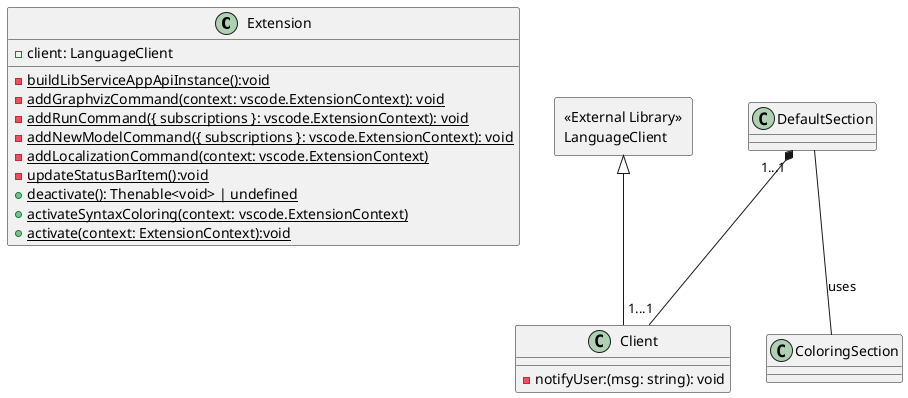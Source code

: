 @startuml



class Extension {
    - client: LanguageClient

    - {static} buildLibServiceAppApiInstance():void
    - {static} addGraphvizCommand(context: vscode.ExtensionContext): void
    - {static} addRunCommand({ subscriptions }: vscode.ExtensionContext): void
    - {static} addNewModelCommand({ subscriptions }: vscode.ExtensionContext): void
    - {static} addLocalizationCommand(context: vscode.ExtensionContext)
    - {static} updateStatusBarItem():void
    + {static} deactivate(): Thenable<void> | undefined
    + {static} activateSyntaxColoring(context: vscode.ExtensionContext)
    + {static} activate(context: ExtensionContext):void
}

rectangle extConnection [
    <<External Library>>
    LanguageClient
]


class Client extends extConnection{
    - notifyUser:(msg: string): void
}


class ColoringSection {
}




DefaultSection "1...1" *-- "1...1" Client
DefaultSection -- ColoringSection : uses


@enduml